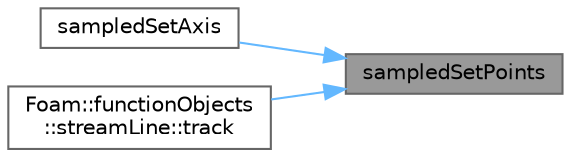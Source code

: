 digraph "sampledSetPoints"
{
 // LATEX_PDF_SIZE
  bgcolor="transparent";
  edge [fontname=Helvetica,fontsize=10,labelfontname=Helvetica,labelfontsize=10];
  node [fontname=Helvetica,fontsize=10,shape=box,height=0.2,width=0.4];
  rankdir="RL";
  Node1 [id="Node000001",label="sampledSetPoints",height=0.2,width=0.4,color="gray40", fillcolor="grey60", style="filled", fontcolor="black",tooltip=" "];
  Node1 -> Node2 [id="edge1_Node000001_Node000002",dir="back",color="steelblue1",style="solid",tooltip=" "];
  Node2 [id="Node000002",label="sampledSetAxis",height=0.2,width=0.4,color="grey40", fillcolor="white", style="filled",URL="$classFoam_1_1functionObjects_1_1streamLineBase.html#a571868aa06c8be06bbe496a3bae633e1",tooltip=" "];
  Node1 -> Node3 [id="edge2_Node000001_Node000003",dir="back",color="steelblue1",style="solid",tooltip=" "];
  Node3 [id="Node000003",label="Foam::functionObjects\l::streamLine::track",height=0.2,width=0.4,color="grey40", fillcolor="white", style="filled",URL="$classFoam_1_1functionObjects_1_1streamLine.html#af613bc7d3737c75db5f01a663a149614",tooltip=" "];
}

